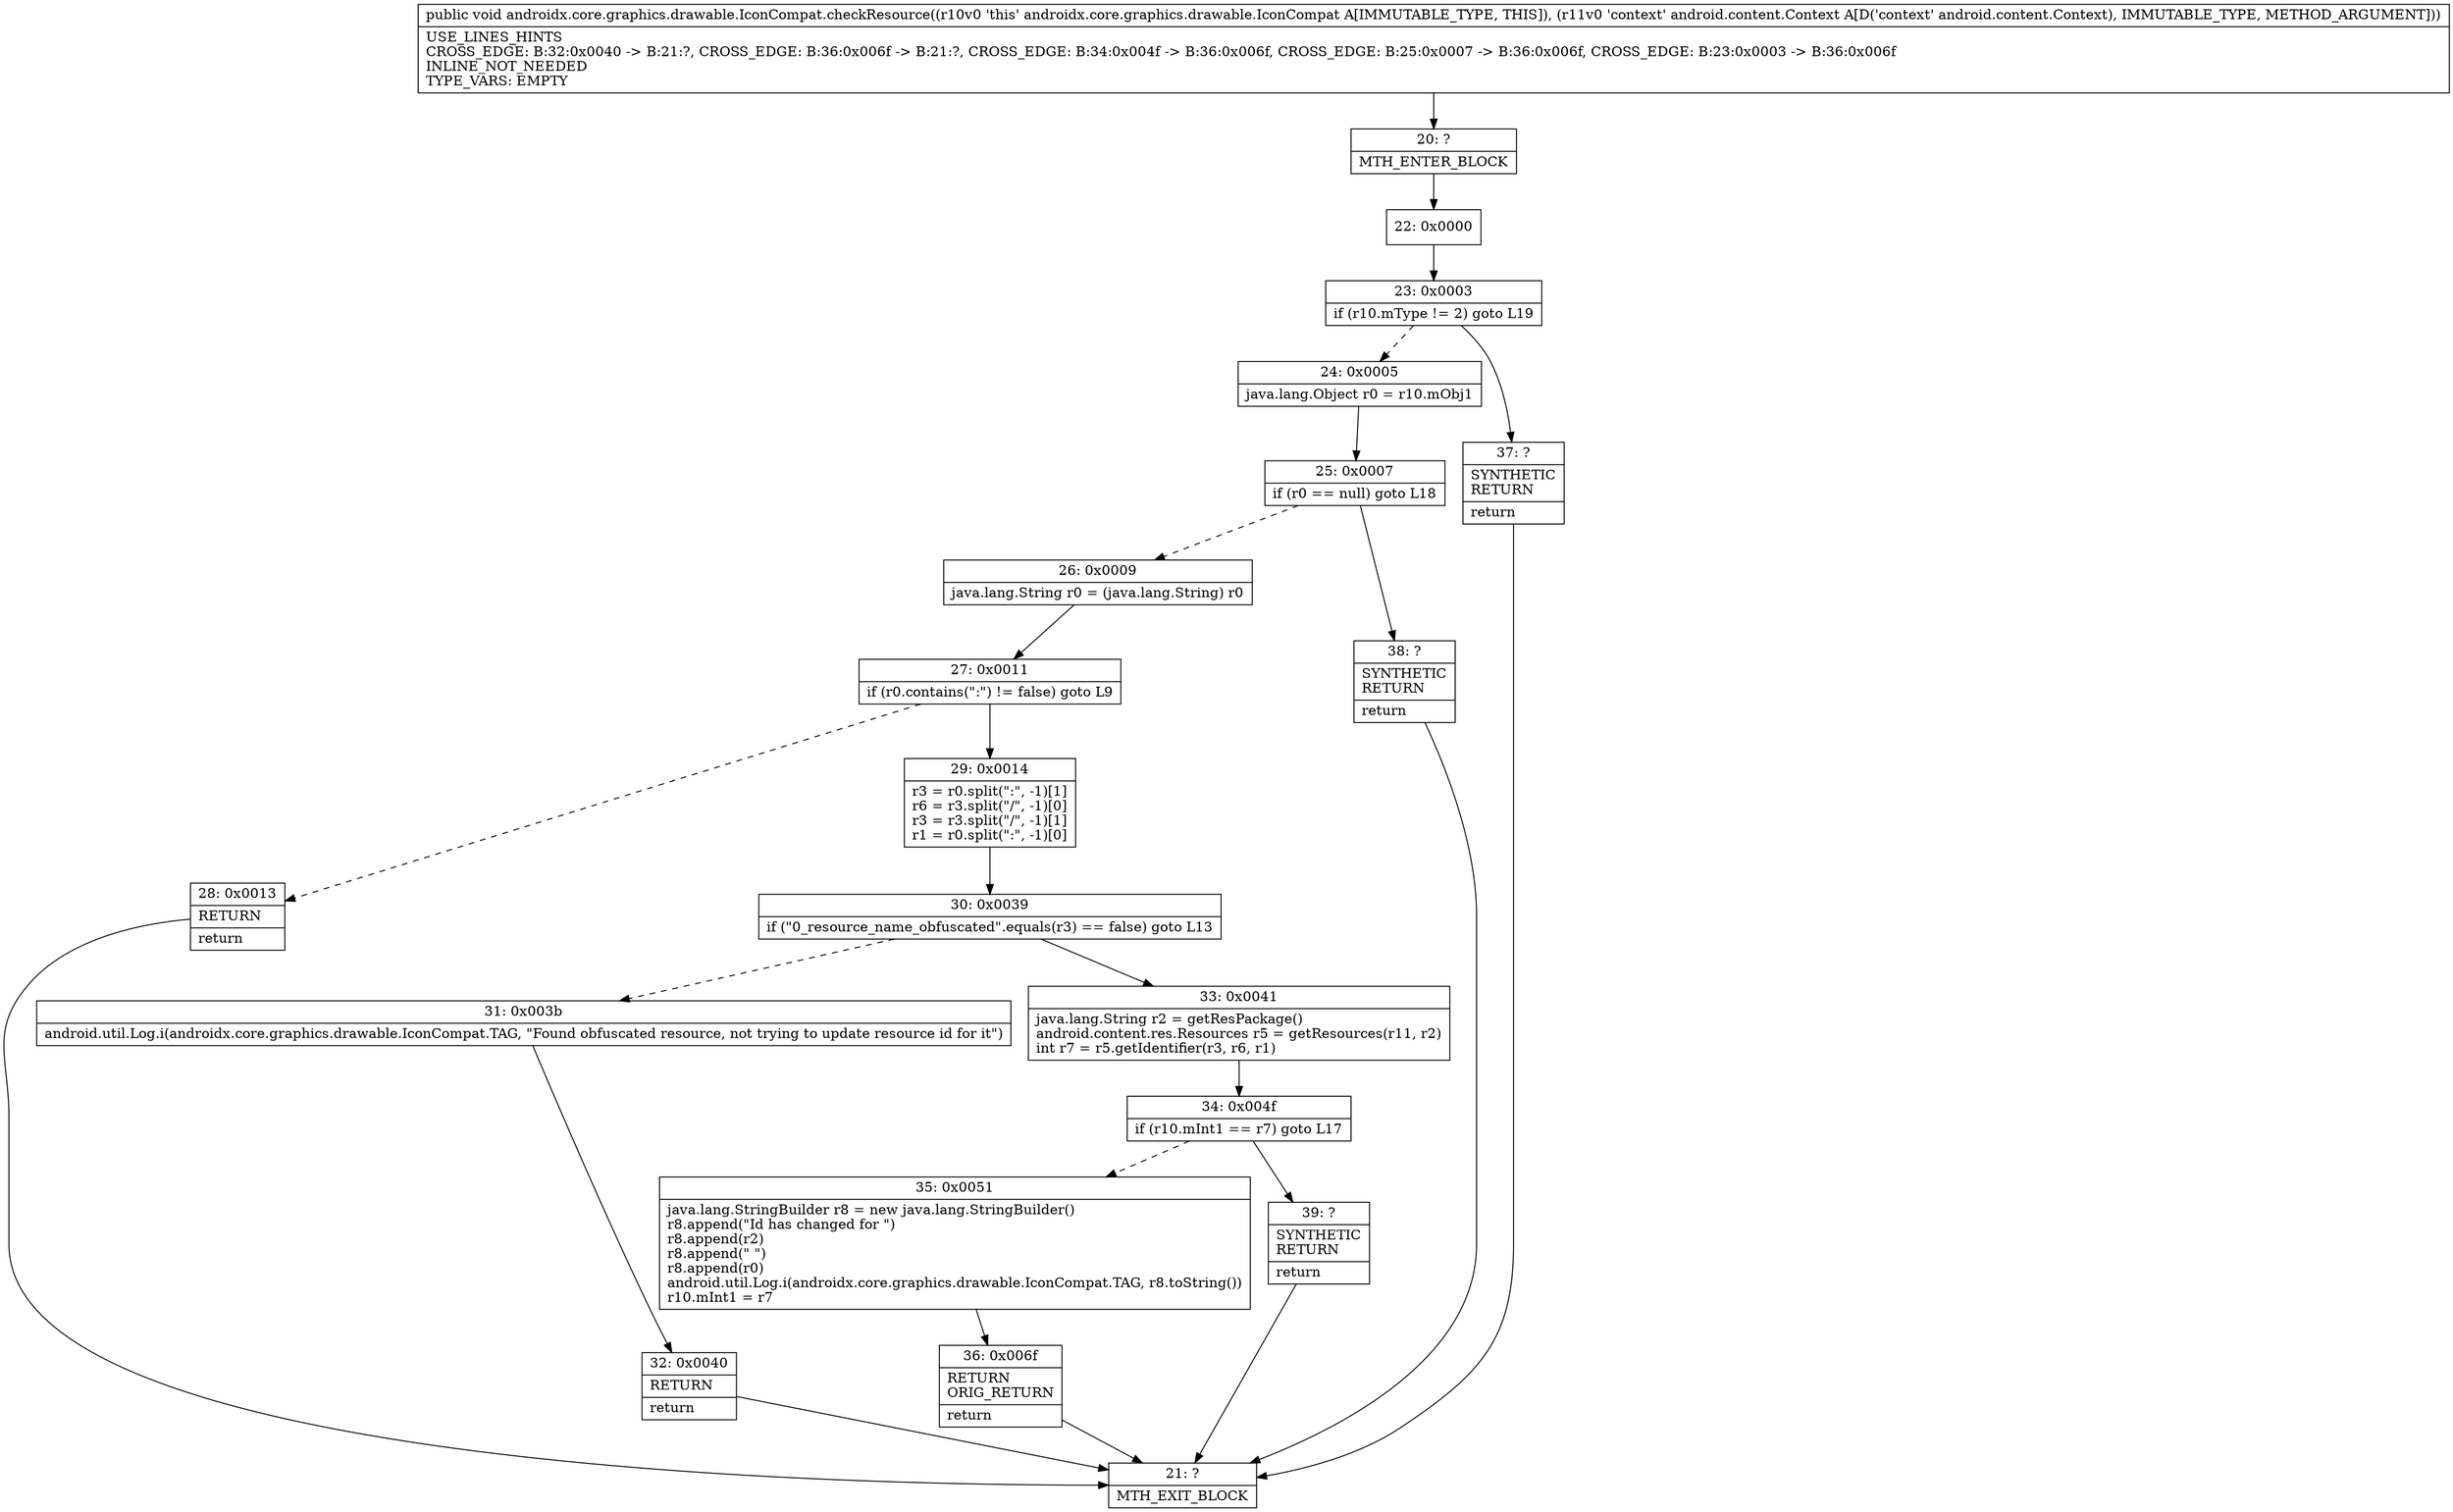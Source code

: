 digraph "CFG forandroidx.core.graphics.drawable.IconCompat.checkResource(Landroid\/content\/Context;)V" {
Node_20 [shape=record,label="{20\:\ ?|MTH_ENTER_BLOCK\l}"];
Node_22 [shape=record,label="{22\:\ 0x0000}"];
Node_23 [shape=record,label="{23\:\ 0x0003|if (r10.mType != 2) goto L19\l}"];
Node_24 [shape=record,label="{24\:\ 0x0005|java.lang.Object r0 = r10.mObj1\l}"];
Node_25 [shape=record,label="{25\:\ 0x0007|if (r0 == null) goto L18\l}"];
Node_26 [shape=record,label="{26\:\ 0x0009|java.lang.String r0 = (java.lang.String) r0\l}"];
Node_27 [shape=record,label="{27\:\ 0x0011|if (r0.contains(\":\") != false) goto L9\l}"];
Node_28 [shape=record,label="{28\:\ 0x0013|RETURN\l|return\l}"];
Node_21 [shape=record,label="{21\:\ ?|MTH_EXIT_BLOCK\l}"];
Node_29 [shape=record,label="{29\:\ 0x0014|r3 = r0.split(\":\", \-1)[1]\lr6 = r3.split(\"\/\", \-1)[0]\lr3 = r3.split(\"\/\", \-1)[1]\lr1 = r0.split(\":\", \-1)[0]\l}"];
Node_30 [shape=record,label="{30\:\ 0x0039|if (\"0_resource_name_obfuscated\".equals(r3) == false) goto L13\l}"];
Node_31 [shape=record,label="{31\:\ 0x003b|android.util.Log.i(androidx.core.graphics.drawable.IconCompat.TAG, \"Found obfuscated resource, not trying to update resource id for it\")\l}"];
Node_32 [shape=record,label="{32\:\ 0x0040|RETURN\l|return\l}"];
Node_33 [shape=record,label="{33\:\ 0x0041|java.lang.String r2 = getResPackage()\landroid.content.res.Resources r5 = getResources(r11, r2)\lint r7 = r5.getIdentifier(r3, r6, r1)\l}"];
Node_34 [shape=record,label="{34\:\ 0x004f|if (r10.mInt1 == r7) goto L17\l}"];
Node_35 [shape=record,label="{35\:\ 0x0051|java.lang.StringBuilder r8 = new java.lang.StringBuilder()\lr8.append(\"Id has changed for \")\lr8.append(r2)\lr8.append(\" \")\lr8.append(r0)\landroid.util.Log.i(androidx.core.graphics.drawable.IconCompat.TAG, r8.toString())\lr10.mInt1 = r7\l}"];
Node_36 [shape=record,label="{36\:\ 0x006f|RETURN\lORIG_RETURN\l|return\l}"];
Node_39 [shape=record,label="{39\:\ ?|SYNTHETIC\lRETURN\l|return\l}"];
Node_38 [shape=record,label="{38\:\ ?|SYNTHETIC\lRETURN\l|return\l}"];
Node_37 [shape=record,label="{37\:\ ?|SYNTHETIC\lRETURN\l|return\l}"];
MethodNode[shape=record,label="{public void androidx.core.graphics.drawable.IconCompat.checkResource((r10v0 'this' androidx.core.graphics.drawable.IconCompat A[IMMUTABLE_TYPE, THIS]), (r11v0 'context' android.content.Context A[D('context' android.content.Context), IMMUTABLE_TYPE, METHOD_ARGUMENT]))  | USE_LINES_HINTS\lCROSS_EDGE: B:32:0x0040 \-\> B:21:?, CROSS_EDGE: B:36:0x006f \-\> B:21:?, CROSS_EDGE: B:34:0x004f \-\> B:36:0x006f, CROSS_EDGE: B:25:0x0007 \-\> B:36:0x006f, CROSS_EDGE: B:23:0x0003 \-\> B:36:0x006f\lINLINE_NOT_NEEDED\lTYPE_VARS: EMPTY\l}"];
MethodNode -> Node_20;Node_20 -> Node_22;
Node_22 -> Node_23;
Node_23 -> Node_24[style=dashed];
Node_23 -> Node_37;
Node_24 -> Node_25;
Node_25 -> Node_26[style=dashed];
Node_25 -> Node_38;
Node_26 -> Node_27;
Node_27 -> Node_28[style=dashed];
Node_27 -> Node_29;
Node_28 -> Node_21;
Node_29 -> Node_30;
Node_30 -> Node_31[style=dashed];
Node_30 -> Node_33;
Node_31 -> Node_32;
Node_32 -> Node_21;
Node_33 -> Node_34;
Node_34 -> Node_35[style=dashed];
Node_34 -> Node_39;
Node_35 -> Node_36;
Node_36 -> Node_21;
Node_39 -> Node_21;
Node_38 -> Node_21;
Node_37 -> Node_21;
}


